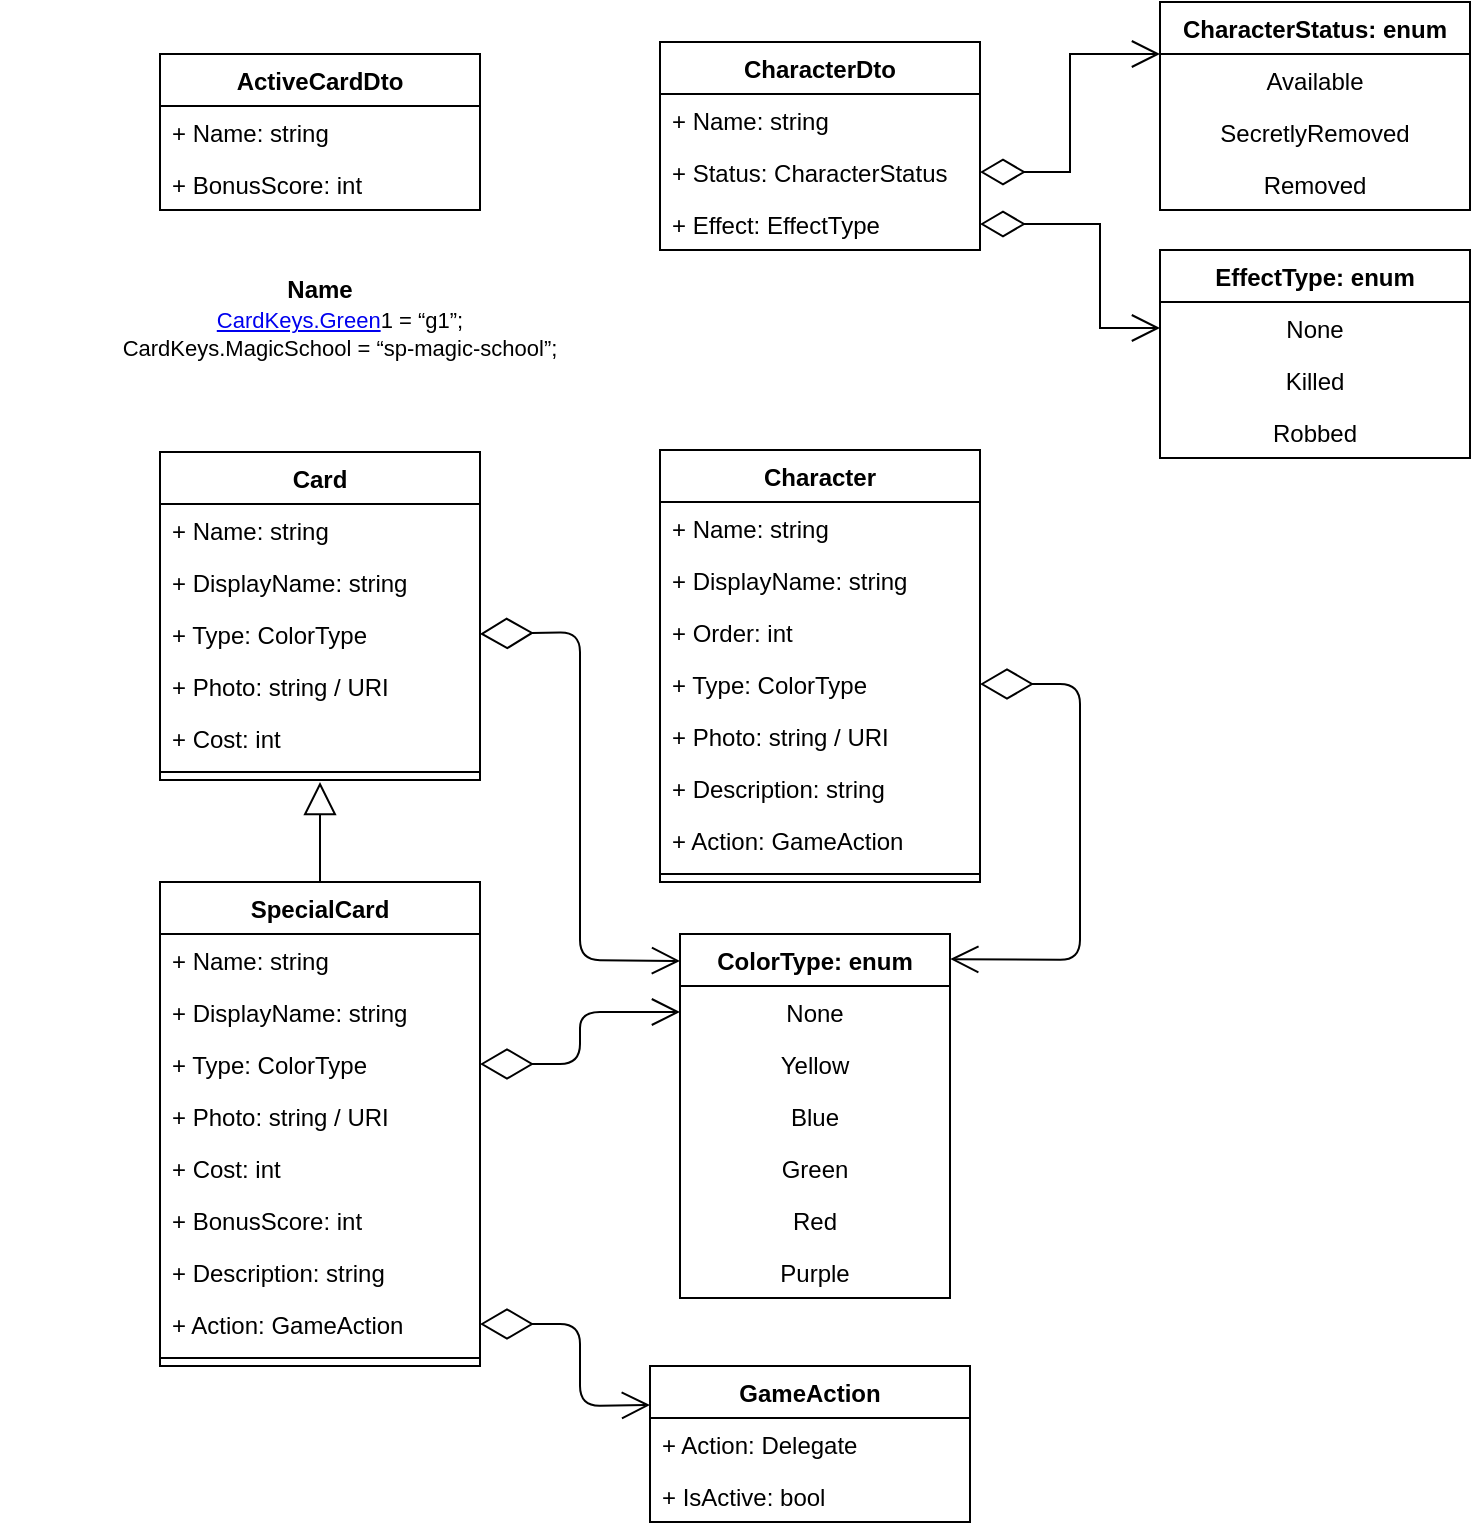 <mxfile version="15.4.0" type="device"><diagram id="JpxD_rcKWp7z2PnDMBTp" name="Page-1"><mxGraphModel dx="1463" dy="846" grid="1" gridSize="10" guides="1" tooltips="1" connect="1" arrows="1" fold="1" page="1" pageScale="1" pageWidth="850" pageHeight="1100" math="0" shadow="0"><root><mxCell id="0"/><mxCell id="1" parent="0"/><mxCell id="D_Rorvny7IuKERs86Ul9-79" style="edgeStyle=none;curved=1;rounded=0;orthogonalLoop=1;jettySize=auto;html=1;exitX=0.5;exitY=0;exitDx=0;exitDy=0;fontSize=12;endArrow=block;startSize=14;endSize=14;sourcePerimeterSpacing=8;targetPerimeterSpacing=8;endFill=0;" parent="1" source="D_Rorvny7IuKERs86Ul9-70" edge="1"><mxGeometry relative="1" as="geometry"><mxPoint x="180" y="410" as="targetPoint"/></mxGeometry></mxCell><mxCell id="D_Rorvny7IuKERs86Ul9-70" value="SpecialCard" style="swimlane;fontStyle=1;align=center;verticalAlign=top;childLayout=stackLayout;horizontal=1;startSize=26;horizontalStack=0;resizeParent=1;resizeParentMax=0;resizeLast=0;collapsible=1;marginBottom=0;hachureGap=4;pointerEvents=0;" parent="1" vertex="1"><mxGeometry x="100" y="460" width="160" height="242" as="geometry"/></mxCell><mxCell id="qL04WNLX8uc5PbZ2iO6--4" value="+ Name: string" style="text;strokeColor=none;fillColor=none;align=left;verticalAlign=top;spacingLeft=4;spacingRight=4;overflow=hidden;rotatable=0;points=[[0,0.5],[1,0.5]];portConstraint=eastwest;" parent="D_Rorvny7IuKERs86Ul9-70" vertex="1"><mxGeometry y="26" width="160" height="26" as="geometry"/></mxCell><mxCell id="D_Rorvny7IuKERs86Ul9-71" value="+ DisplayName: string" style="text;strokeColor=none;fillColor=none;align=left;verticalAlign=top;spacingLeft=4;spacingRight=4;overflow=hidden;rotatable=0;points=[[0,0.5],[1,0.5]];portConstraint=eastwest;" parent="D_Rorvny7IuKERs86Ul9-70" vertex="1"><mxGeometry y="52" width="160" height="26" as="geometry"/></mxCell><mxCell id="D_Rorvny7IuKERs86Ul9-72" value="+ Type: ColorType" style="text;strokeColor=none;fillColor=none;align=left;verticalAlign=top;spacingLeft=4;spacingRight=4;overflow=hidden;rotatable=0;points=[[0,0.5],[1,0.5]];portConstraint=eastwest;" parent="D_Rorvny7IuKERs86Ul9-70" vertex="1"><mxGeometry y="78" width="160" height="26" as="geometry"/></mxCell><mxCell id="D_Rorvny7IuKERs86Ul9-73" value="+ Photo: string / URI" style="text;strokeColor=none;fillColor=none;align=left;verticalAlign=top;spacingLeft=4;spacingRight=4;overflow=hidden;rotatable=0;points=[[0,0.5],[1,0.5]];portConstraint=eastwest;" parent="D_Rorvny7IuKERs86Ul9-70" vertex="1"><mxGeometry y="104" width="160" height="26" as="geometry"/></mxCell><mxCell id="D_Rorvny7IuKERs86Ul9-74" value="+ Cost: int" style="text;strokeColor=none;fillColor=none;align=left;verticalAlign=top;spacingLeft=4;spacingRight=4;overflow=hidden;rotatable=0;points=[[0,0.5],[1,0.5]];portConstraint=eastwest;" parent="D_Rorvny7IuKERs86Ul9-70" vertex="1"><mxGeometry y="130" width="160" height="26" as="geometry"/></mxCell><mxCell id="D_Rorvny7IuKERs86Ul9-77" value="+ BonusScore: int" style="text;strokeColor=none;fillColor=none;align=left;verticalAlign=top;spacingLeft=4;spacingRight=4;overflow=hidden;rotatable=0;points=[[0,0.5],[1,0.5]];portConstraint=eastwest;" parent="D_Rorvny7IuKERs86Ul9-70" vertex="1"><mxGeometry y="156" width="160" height="26" as="geometry"/></mxCell><mxCell id="D_Rorvny7IuKERs86Ul9-78" value="+ Description: string" style="text;strokeColor=none;fillColor=none;align=left;verticalAlign=top;spacingLeft=4;spacingRight=4;overflow=hidden;rotatable=0;points=[[0,0.5],[1,0.5]];portConstraint=eastwest;" parent="D_Rorvny7IuKERs86Ul9-70" vertex="1"><mxGeometry y="182" width="160" height="26" as="geometry"/></mxCell><mxCell id="D_Rorvny7IuKERs86Ul9-76" value="+ Action: GameAction" style="text;strokeColor=none;fillColor=none;align=left;verticalAlign=top;spacingLeft=4;spacingRight=4;overflow=hidden;rotatable=0;points=[[0,0.5],[1,0.5]];portConstraint=eastwest;" parent="D_Rorvny7IuKERs86Ul9-70" vertex="1"><mxGeometry y="208" width="160" height="26" as="geometry"/></mxCell><mxCell id="D_Rorvny7IuKERs86Ul9-114" value="" style="line;strokeWidth=1;fillColor=none;align=left;verticalAlign=middle;spacingTop=-1;spacingLeft=3;spacingRight=3;rotatable=0;labelPosition=right;points=[];portConstraint=eastwest;hachureGap=4;pointerEvents=0;labelBackgroundColor=none;fontSize=12;html=0;" parent="D_Rorvny7IuKERs86Ul9-70" vertex="1"><mxGeometry y="234" width="160" height="8" as="geometry"/></mxCell><mxCell id="D_Rorvny7IuKERs86Ul9-80" value="Character" style="swimlane;fontStyle=1;align=center;verticalAlign=top;childLayout=stackLayout;horizontal=1;startSize=26;horizontalStack=0;resizeParent=1;resizeParentMax=0;resizeLast=0;collapsible=1;marginBottom=0;hachureGap=4;pointerEvents=0;" parent="1" vertex="1"><mxGeometry x="350" y="244" width="160" height="216" as="geometry"/></mxCell><mxCell id="qL04WNLX8uc5PbZ2iO6--2" value="+ Name: string" style="text;strokeColor=none;fillColor=none;align=left;verticalAlign=top;spacingLeft=4;spacingRight=4;overflow=hidden;rotatable=0;points=[[0,0.5],[1,0.5]];portConstraint=eastwest;" parent="D_Rorvny7IuKERs86Ul9-80" vertex="1"><mxGeometry y="26" width="160" height="26" as="geometry"/></mxCell><mxCell id="D_Rorvny7IuKERs86Ul9-81" value="+ DisplayName: string" style="text;strokeColor=none;fillColor=none;align=left;verticalAlign=top;spacingLeft=4;spacingRight=4;overflow=hidden;rotatable=0;points=[[0,0.5],[1,0.5]];portConstraint=eastwest;" parent="D_Rorvny7IuKERs86Ul9-80" vertex="1"><mxGeometry y="52" width="160" height="26" as="geometry"/></mxCell><mxCell id="D_Rorvny7IuKERs86Ul9-84" value="+ Order: int" style="text;strokeColor=none;fillColor=none;align=left;verticalAlign=top;spacingLeft=4;spacingRight=4;overflow=hidden;rotatable=0;points=[[0,0.5],[1,0.5]];portConstraint=eastwest;" parent="D_Rorvny7IuKERs86Ul9-80" vertex="1"><mxGeometry y="78" width="160" height="26" as="geometry"/></mxCell><mxCell id="D_Rorvny7IuKERs86Ul9-82" value="+ Type: ColorType" style="text;strokeColor=none;fillColor=none;align=left;verticalAlign=top;spacingLeft=4;spacingRight=4;overflow=hidden;rotatable=0;points=[[0,0.5],[1,0.5]];portConstraint=eastwest;" parent="D_Rorvny7IuKERs86Ul9-80" vertex="1"><mxGeometry y="104" width="160" height="26" as="geometry"/></mxCell><mxCell id="D_Rorvny7IuKERs86Ul9-83" value="+ Photo: string / URI" style="text;strokeColor=none;fillColor=none;align=left;verticalAlign=top;spacingLeft=4;spacingRight=4;overflow=hidden;rotatable=0;points=[[0,0.5],[1,0.5]];portConstraint=eastwest;" parent="D_Rorvny7IuKERs86Ul9-80" vertex="1"><mxGeometry y="130" width="160" height="26" as="geometry"/></mxCell><mxCell id="D_Rorvny7IuKERs86Ul9-86" value="+ Description: string" style="text;strokeColor=none;fillColor=none;align=left;verticalAlign=top;spacingLeft=4;spacingRight=4;overflow=hidden;rotatable=0;points=[[0,0.5],[1,0.5]];portConstraint=eastwest;" parent="D_Rorvny7IuKERs86Ul9-80" vertex="1"><mxGeometry y="156" width="160" height="26" as="geometry"/></mxCell><mxCell id="D_Rorvny7IuKERs86Ul9-94" value="+ Action: GameAction" style="text;strokeColor=none;fillColor=none;align=left;verticalAlign=top;spacingLeft=4;spacingRight=4;overflow=hidden;rotatable=0;points=[[0,0.5],[1,0.5]];portConstraint=eastwest;" parent="D_Rorvny7IuKERs86Ul9-80" vertex="1"><mxGeometry y="182" width="160" height="26" as="geometry"/></mxCell><mxCell id="D_Rorvny7IuKERs86Ul9-112" value="" style="line;strokeWidth=1;fillColor=none;align=left;verticalAlign=middle;spacingTop=-1;spacingLeft=3;spacingRight=3;rotatable=0;labelPosition=right;points=[];portConstraint=eastwest;hachureGap=4;pointerEvents=0;labelBackgroundColor=none;fontSize=12;html=0;" parent="D_Rorvny7IuKERs86Ul9-80" vertex="1"><mxGeometry y="208" width="160" height="8" as="geometry"/></mxCell><mxCell id="D_Rorvny7IuKERs86Ul9-99" value="ColorType: enum" style="swimlane;fontStyle=1;align=center;verticalAlign=top;childLayout=stackLayout;horizontal=1;startSize=26;horizontalStack=0;resizeParent=1;resizeParentMax=0;resizeLast=0;collapsible=1;marginBottom=0;hachureGap=4;pointerEvents=0;labelBackgroundColor=none;fontSize=12;fillColor=none;html=0;" parent="1" vertex="1"><mxGeometry x="360" y="486" width="135" height="182" as="geometry"/></mxCell><mxCell id="D_Rorvny7IuKERs86Ul9-103" value="None" style="text;strokeColor=none;fillColor=none;align=center;verticalAlign=top;spacingLeft=4;spacingRight=4;overflow=hidden;rotatable=0;points=[[0,0.5],[1,0.5]];portConstraint=eastwest;hachureGap=4;pointerEvents=0;labelBackgroundColor=none;fontSize=12;html=0;" parent="D_Rorvny7IuKERs86Ul9-99" vertex="1"><mxGeometry y="26" width="135" height="26" as="geometry"/></mxCell><mxCell id="D_Rorvny7IuKERs86Ul9-104" value="Yellow" style="text;strokeColor=none;fillColor=none;align=center;verticalAlign=top;spacingLeft=4;spacingRight=4;overflow=hidden;rotatable=0;points=[[0,0.5],[1,0.5]];portConstraint=eastwest;hachureGap=4;pointerEvents=0;labelBackgroundColor=none;fontSize=12;html=0;" parent="D_Rorvny7IuKERs86Ul9-99" vertex="1"><mxGeometry y="52" width="135" height="26" as="geometry"/></mxCell><mxCell id="D_Rorvny7IuKERs86Ul9-105" value="Blue" style="text;strokeColor=none;fillColor=none;align=center;verticalAlign=top;spacingLeft=4;spacingRight=4;overflow=hidden;rotatable=0;points=[[0,0.5],[1,0.5]];portConstraint=eastwest;hachureGap=4;pointerEvents=0;labelBackgroundColor=none;fontSize=12;html=0;" parent="D_Rorvny7IuKERs86Ul9-99" vertex="1"><mxGeometry y="78" width="135" height="26" as="geometry"/></mxCell><mxCell id="D_Rorvny7IuKERs86Ul9-106" value="Green" style="text;strokeColor=none;fillColor=none;align=center;verticalAlign=top;spacingLeft=4;spacingRight=4;overflow=hidden;rotatable=0;points=[[0,0.5],[1,0.5]];portConstraint=eastwest;hachureGap=4;pointerEvents=0;labelBackgroundColor=none;fontSize=12;html=0;" parent="D_Rorvny7IuKERs86Ul9-99" vertex="1"><mxGeometry y="104" width="135" height="26" as="geometry"/></mxCell><mxCell id="D_Rorvny7IuKERs86Ul9-107" value="Red" style="text;strokeColor=none;fillColor=none;align=center;verticalAlign=top;spacingLeft=4;spacingRight=4;overflow=hidden;rotatable=0;points=[[0,0.5],[1,0.5]];portConstraint=eastwest;hachureGap=4;pointerEvents=0;labelBackgroundColor=none;fontSize=12;html=0;" parent="D_Rorvny7IuKERs86Ul9-99" vertex="1"><mxGeometry y="130" width="135" height="26" as="geometry"/></mxCell><mxCell id="D_Rorvny7IuKERs86Ul9-108" value="Purple" style="text;strokeColor=none;fillColor=none;align=center;verticalAlign=top;spacingLeft=4;spacingRight=4;overflow=hidden;rotatable=0;points=[[0,0.5],[1,0.5]];portConstraint=eastwest;hachureGap=4;pointerEvents=0;labelBackgroundColor=none;fontSize=12;html=0;" parent="D_Rorvny7IuKERs86Ul9-99" vertex="1"><mxGeometry y="156" width="135" height="26" as="geometry"/></mxCell><mxCell id="D_Rorvny7IuKERs86Ul9-109" value="" style="endArrow=open;endFill=0;endSize=12;html=1;sourcePerimeterSpacing=8;targetPerimeterSpacing=8;fontSize=12;exitX=1;exitY=0.5;exitDx=0;exitDy=0;entryX=0;entryY=0.074;entryDx=0;entryDy=0;entryPerimeter=0;startArrow=diamondThin;startFill=0;startSize=24;" parent="1" source="D_Rorvny7IuKERs86Ul9-66" target="D_Rorvny7IuKERs86Ul9-99" edge="1"><mxGeometry width="160" relative="1" as="geometry"><mxPoint x="340" y="510" as="sourcePoint"/><mxPoint x="500" y="510" as="targetPoint"/><Array as="points"><mxPoint x="310" y="335"/><mxPoint x="310" y="499"/></Array></mxGeometry></mxCell><mxCell id="D_Rorvny7IuKERs86Ul9-110" value="" style="endArrow=open;endFill=0;endSize=12;html=1;sourcePerimeterSpacing=8;targetPerimeterSpacing=8;fontSize=12;exitX=1;exitY=0.5;exitDx=0;exitDy=0;entryX=0;entryY=0.5;entryDx=0;entryDy=0;startArrow=diamondThin;startFill=0;startSize=24;" parent="1" source="D_Rorvny7IuKERs86Ul9-72" target="D_Rorvny7IuKERs86Ul9-103" edge="1"><mxGeometry width="160" relative="1" as="geometry"><mxPoint x="270" y="355" as="sourcePoint"/><mxPoint x="370" y="509.468" as="targetPoint"/><Array as="points"><mxPoint x="310" y="551"/><mxPoint x="310" y="525"/></Array></mxGeometry></mxCell><mxCell id="D_Rorvny7IuKERs86Ul9-111" value="" style="endArrow=open;endFill=0;endSize=12;html=1;sourcePerimeterSpacing=8;targetPerimeterSpacing=8;fontSize=12;exitX=1;exitY=0.5;exitDx=0;exitDy=0;entryX=1.001;entryY=0.069;entryDx=0;entryDy=0;startArrow=diamondThin;startFill=0;startSize=24;entryPerimeter=0;" parent="1" source="D_Rorvny7IuKERs86Ul9-82" target="D_Rorvny7IuKERs86Ul9-99" edge="1"><mxGeometry width="160" relative="1" as="geometry"><mxPoint x="270" y="535" as="sourcePoint"/><mxPoint x="370" y="535" as="targetPoint"/><Array as="points"><mxPoint x="560" y="361"/><mxPoint x="560" y="499"/></Array></mxGeometry></mxCell><mxCell id="D_Rorvny7IuKERs86Ul9-20" value="Card" style="swimlane;fontStyle=1;align=center;verticalAlign=top;childLayout=stackLayout;horizontal=1;startSize=26;horizontalStack=0;resizeParent=1;resizeParentMax=0;resizeLast=0;collapsible=1;marginBottom=0;hachureGap=4;pointerEvents=0;" parent="1" vertex="1"><mxGeometry x="100" y="245" width="160" height="164" as="geometry"/></mxCell><mxCell id="qL04WNLX8uc5PbZ2iO6--1" value="+ Name: string" style="text;strokeColor=none;fillColor=none;align=left;verticalAlign=top;spacingLeft=4;spacingRight=4;overflow=hidden;rotatable=0;points=[[0,0.5],[1,0.5]];portConstraint=eastwest;" parent="D_Rorvny7IuKERs86Ul9-20" vertex="1"><mxGeometry y="26" width="160" height="26" as="geometry"/></mxCell><mxCell id="D_Rorvny7IuKERs86Ul9-21" value="+ DisplayName: string" style="text;strokeColor=none;fillColor=none;align=left;verticalAlign=top;spacingLeft=4;spacingRight=4;overflow=hidden;rotatable=0;points=[[0,0.5],[1,0.5]];portConstraint=eastwest;" parent="D_Rorvny7IuKERs86Ul9-20" vertex="1"><mxGeometry y="52" width="160" height="26" as="geometry"/></mxCell><mxCell id="D_Rorvny7IuKERs86Ul9-66" value="+ Type: ColorType" style="text;strokeColor=none;fillColor=none;align=left;verticalAlign=top;spacingLeft=4;spacingRight=4;overflow=hidden;rotatable=0;points=[[0,0.5],[1,0.5]];portConstraint=eastwest;" parent="D_Rorvny7IuKERs86Ul9-20" vertex="1"><mxGeometry y="78" width="160" height="26" as="geometry"/></mxCell><mxCell id="D_Rorvny7IuKERs86Ul9-67" value="+ Photo: string / URI" style="text;strokeColor=none;fillColor=none;align=left;verticalAlign=top;spacingLeft=4;spacingRight=4;overflow=hidden;rotatable=0;points=[[0,0.5],[1,0.5]];portConstraint=eastwest;" parent="D_Rorvny7IuKERs86Ul9-20" vertex="1"><mxGeometry y="104" width="160" height="26" as="geometry"/></mxCell><mxCell id="D_Rorvny7IuKERs86Ul9-68" value="+ Cost: int" style="text;strokeColor=none;fillColor=none;align=left;verticalAlign=top;spacingLeft=4;spacingRight=4;overflow=hidden;rotatable=0;points=[[0,0.5],[1,0.5]];portConstraint=eastwest;" parent="D_Rorvny7IuKERs86Ul9-20" vertex="1"><mxGeometry y="130" width="160" height="26" as="geometry"/></mxCell><mxCell id="D_Rorvny7IuKERs86Ul9-113" value="" style="line;strokeWidth=1;fillColor=none;align=left;verticalAlign=middle;spacingTop=-1;spacingLeft=3;spacingRight=3;rotatable=0;labelPosition=right;points=[];portConstraint=eastwest;hachureGap=4;pointerEvents=0;labelBackgroundColor=none;fontSize=12;html=0;" parent="D_Rorvny7IuKERs86Ul9-20" vertex="1"><mxGeometry y="156" width="160" height="8" as="geometry"/></mxCell><mxCell id="D_Rorvny7IuKERs86Ul9-19" value="&#10;&#10;&lt;a class=&quot;anchor-url&quot; href=&quot;https://cardkeys.green/&quot; target=&quot;_blank&quot; style=&quot;box-sizing: inherit ; text-decoration: underline ; font-size: 11px ; font-style: normal ; font-weight: 400 ; letter-spacing: normal ; text-indent: 0px ; text-transform: none ; word-spacing: 0px&quot;&gt;CardKeys.Green&lt;/a&gt;&lt;span style=&quot;font-size: 11px ; font-style: normal ; font-weight: 400 ; letter-spacing: normal ; text-indent: 0px ; text-transform: none ; word-spacing: 0px ; display: inline ; float: none&quot;&gt;1 = “g1”;&#10;CardKeys.MagicSchool = “sp-magic-school”;&lt;/span&gt;&#10;&#10;" style="text;html=1;strokeColor=none;fillColor=none;align=center;verticalAlign=middle;whiteSpace=wrap;rounded=0;hachureGap=4;pointerEvents=0;fontSize=11;fontColor=#000000;labelBackgroundColor=none;" parent="1" vertex="1"><mxGeometry x="20" y="176" width="340" height="20" as="geometry"/></mxCell><mxCell id="D_Rorvny7IuKERs86Ul9-2" value="Name" style="text;strokeColor=none;fillColor=none;align=center;verticalAlign=top;spacingLeft=4;spacingRight=4;overflow=hidden;rotatable=0;points=[[0,0.5],[1,0.5]];portConstraint=eastwest;fontStyle=1" parent="1" vertex="1"><mxGeometry x="110" y="150" width="140" height="26" as="geometry"/></mxCell><mxCell id="qL04WNLX8uc5PbZ2iO6--6" value="GameAction" style="swimlane;fontStyle=1;align=center;verticalAlign=top;childLayout=stackLayout;horizontal=1;startSize=26;horizontalStack=0;resizeParent=1;resizeParentMax=0;resizeLast=0;collapsible=1;marginBottom=0;" parent="1" vertex="1"><mxGeometry x="345" y="702" width="160" height="78" as="geometry"/></mxCell><mxCell id="qL04WNLX8uc5PbZ2iO6--7" value="+ Action: Delegate" style="text;strokeColor=none;fillColor=none;align=left;verticalAlign=top;spacingLeft=4;spacingRight=4;overflow=hidden;rotatable=0;points=[[0,0.5],[1,0.5]];portConstraint=eastwest;" parent="qL04WNLX8uc5PbZ2iO6--6" vertex="1"><mxGeometry y="26" width="160" height="26" as="geometry"/></mxCell><mxCell id="qL04WNLX8uc5PbZ2iO6--10" value="+ IsActive: bool" style="text;strokeColor=none;fillColor=none;align=left;verticalAlign=top;spacingLeft=4;spacingRight=4;overflow=hidden;rotatable=0;points=[[0,0.5],[1,0.5]];portConstraint=eastwest;" parent="qL04WNLX8uc5PbZ2iO6--6" vertex="1"><mxGeometry y="52" width="160" height="26" as="geometry"/></mxCell><mxCell id="qL04WNLX8uc5PbZ2iO6--11" value="" style="endArrow=open;endFill=0;endSize=12;html=1;sourcePerimeterSpacing=8;targetPerimeterSpacing=8;fontSize=12;exitX=1;exitY=0.5;exitDx=0;exitDy=0;entryX=0;entryY=0.25;entryDx=0;entryDy=0;startArrow=diamondThin;startFill=0;startSize=24;" parent="1" source="D_Rorvny7IuKERs86Ul9-76" target="qL04WNLX8uc5PbZ2iO6--6" edge="1"><mxGeometry width="160" relative="1" as="geometry"><mxPoint x="260" y="676" as="sourcePoint"/><mxPoint x="360" y="650.0" as="targetPoint"/><Array as="points"><mxPoint x="310" y="681"/><mxPoint x="310" y="722"/></Array></mxGeometry></mxCell><mxCell id="qL04WNLX8uc5PbZ2iO6--12" value="ActiveCardDto" style="swimlane;fontStyle=1;align=center;verticalAlign=top;childLayout=stackLayout;horizontal=1;startSize=26;horizontalStack=0;resizeParent=1;resizeParentMax=0;resizeLast=0;collapsible=1;marginBottom=0;" parent="1" vertex="1"><mxGeometry x="100" y="46" width="160" height="78" as="geometry"/></mxCell><mxCell id="qL04WNLX8uc5PbZ2iO6--13" value="+ Name: string" style="text;strokeColor=none;fillColor=none;align=left;verticalAlign=top;spacingLeft=4;spacingRight=4;overflow=hidden;rotatable=0;points=[[0,0.5],[1,0.5]];portConstraint=eastwest;" parent="qL04WNLX8uc5PbZ2iO6--12" vertex="1"><mxGeometry y="26" width="160" height="26" as="geometry"/></mxCell><mxCell id="qL04WNLX8uc5PbZ2iO6--19" value="+ BonusScore: int" style="text;strokeColor=none;fillColor=none;align=left;verticalAlign=top;spacingLeft=4;spacingRight=4;overflow=hidden;rotatable=0;points=[[0,0.5],[1,0.5]];portConstraint=eastwest;" parent="qL04WNLX8uc5PbZ2iO6--12" vertex="1"><mxGeometry y="52" width="160" height="26" as="geometry"/></mxCell><mxCell id="qL04WNLX8uc5PbZ2iO6--20" value="CharacterDto" style="swimlane;fontStyle=1;align=center;verticalAlign=top;childLayout=stackLayout;horizontal=1;startSize=26;horizontalStack=0;resizeParent=1;resizeParentMax=0;resizeLast=0;collapsible=1;marginBottom=0;" parent="1" vertex="1"><mxGeometry x="350" y="40" width="160" height="104" as="geometry"/></mxCell><mxCell id="qL04WNLX8uc5PbZ2iO6--21" value="+ Name: string" style="text;strokeColor=none;fillColor=none;align=left;verticalAlign=top;spacingLeft=4;spacingRight=4;overflow=hidden;rotatable=0;points=[[0,0.5],[1,0.5]];portConstraint=eastwest;" parent="qL04WNLX8uc5PbZ2iO6--20" vertex="1"><mxGeometry y="26" width="160" height="26" as="geometry"/></mxCell><mxCell id="qL04WNLX8uc5PbZ2iO6--22" value="+ Status: CharacterStatus" style="text;strokeColor=none;fillColor=none;align=left;verticalAlign=top;spacingLeft=4;spacingRight=4;overflow=hidden;rotatable=0;points=[[0,0.5],[1,0.5]];portConstraint=eastwest;" parent="qL04WNLX8uc5PbZ2iO6--20" vertex="1"><mxGeometry y="52" width="160" height="26" as="geometry"/></mxCell><mxCell id="qL04WNLX8uc5PbZ2iO6--31" value="+ Effect: EffectType" style="text;strokeColor=none;fillColor=none;align=left;verticalAlign=top;spacingLeft=4;spacingRight=4;overflow=hidden;rotatable=0;points=[[0,0.5],[1,0.5]];portConstraint=eastwest;" parent="qL04WNLX8uc5PbZ2iO6--20" vertex="1"><mxGeometry y="78" width="160" height="26" as="geometry"/></mxCell><mxCell id="qL04WNLX8uc5PbZ2iO6--23" value="CharacterStatus: enum" style="swimlane;fontStyle=1;align=center;verticalAlign=top;childLayout=stackLayout;horizontal=1;startSize=26;horizontalStack=0;resizeParent=1;resizeParentMax=0;resizeLast=0;collapsible=1;marginBottom=0;hachureGap=4;pointerEvents=0;labelBackgroundColor=none;fontSize=12;fillColor=none;html=0;" parent="1" vertex="1"><mxGeometry x="600" y="20" width="155" height="104" as="geometry"/></mxCell><mxCell id="qL04WNLX8uc5PbZ2iO6--24" value="Available" style="text;strokeColor=none;fillColor=none;align=center;verticalAlign=top;spacingLeft=4;spacingRight=4;overflow=hidden;rotatable=0;points=[[0,0.5],[1,0.5]];portConstraint=eastwest;hachureGap=4;pointerEvents=0;labelBackgroundColor=none;fontSize=12;html=0;" parent="qL04WNLX8uc5PbZ2iO6--23" vertex="1"><mxGeometry y="26" width="155" height="26" as="geometry"/></mxCell><mxCell id="qL04WNLX8uc5PbZ2iO6--25" value="SecretlyRemoved" style="text;strokeColor=none;fillColor=none;align=center;verticalAlign=top;spacingLeft=4;spacingRight=4;overflow=hidden;rotatable=0;points=[[0,0.5],[1,0.5]];portConstraint=eastwest;hachureGap=4;pointerEvents=0;labelBackgroundColor=none;fontSize=12;html=0;" parent="qL04WNLX8uc5PbZ2iO6--23" vertex="1"><mxGeometry y="52" width="155" height="26" as="geometry"/></mxCell><mxCell id="qL04WNLX8uc5PbZ2iO6--27" value="Removed" style="text;strokeColor=none;fillColor=none;align=center;verticalAlign=top;spacingLeft=4;spacingRight=4;overflow=hidden;rotatable=0;points=[[0,0.5],[1,0.5]];portConstraint=eastwest;hachureGap=4;pointerEvents=0;labelBackgroundColor=none;fontSize=12;html=0;" parent="qL04WNLX8uc5PbZ2iO6--23" vertex="1"><mxGeometry y="78" width="155" height="26" as="geometry"/></mxCell><mxCell id="qL04WNLX8uc5PbZ2iO6--30" style="edgeStyle=orthogonalEdgeStyle;rounded=0;orthogonalLoop=1;jettySize=auto;html=1;exitX=1;exitY=0.5;exitDx=0;exitDy=0;entryX=0;entryY=0.25;entryDx=0;entryDy=0;startArrow=diamondThin;startFill=0;endSize=12;startSize=20;endArrow=open;endFill=0;" parent="1" source="qL04WNLX8uc5PbZ2iO6--22" target="qL04WNLX8uc5PbZ2iO6--23" edge="1"><mxGeometry relative="1" as="geometry"/></mxCell><mxCell id="qL04WNLX8uc5PbZ2iO6--32" value="EffectType: enum" style="swimlane;fontStyle=1;align=center;verticalAlign=top;childLayout=stackLayout;horizontal=1;startSize=26;horizontalStack=0;resizeParent=1;resizeParentMax=0;resizeLast=0;collapsible=1;marginBottom=0;hachureGap=4;pointerEvents=0;labelBackgroundColor=none;fontSize=12;fillColor=none;html=0;" parent="1" vertex="1"><mxGeometry x="600" y="144" width="155" height="104" as="geometry"/></mxCell><mxCell id="qL04WNLX8uc5PbZ2iO6--33" value="None" style="text;strokeColor=none;fillColor=none;align=center;verticalAlign=top;spacingLeft=4;spacingRight=4;overflow=hidden;rotatable=0;points=[[0,0.5],[1,0.5]];portConstraint=eastwest;hachureGap=4;pointerEvents=0;labelBackgroundColor=none;fontSize=12;html=0;" parent="qL04WNLX8uc5PbZ2iO6--32" vertex="1"><mxGeometry y="26" width="155" height="26" as="geometry"/></mxCell><mxCell id="qL04WNLX8uc5PbZ2iO6--34" value="Killed" style="text;strokeColor=none;fillColor=none;align=center;verticalAlign=top;spacingLeft=4;spacingRight=4;overflow=hidden;rotatable=0;points=[[0,0.5],[1,0.5]];portConstraint=eastwest;hachureGap=4;pointerEvents=0;labelBackgroundColor=none;fontSize=12;html=0;" parent="qL04WNLX8uc5PbZ2iO6--32" vertex="1"><mxGeometry y="52" width="155" height="26" as="geometry"/></mxCell><mxCell id="qL04WNLX8uc5PbZ2iO6--35" value="Robbed" style="text;strokeColor=none;fillColor=none;align=center;verticalAlign=top;spacingLeft=4;spacingRight=4;overflow=hidden;rotatable=0;points=[[0,0.5],[1,0.5]];portConstraint=eastwest;hachureGap=4;pointerEvents=0;labelBackgroundColor=none;fontSize=12;html=0;" parent="qL04WNLX8uc5PbZ2iO6--32" vertex="1"><mxGeometry y="78" width="155" height="26" as="geometry"/></mxCell><mxCell id="qL04WNLX8uc5PbZ2iO6--36" style="edgeStyle=orthogonalEdgeStyle;rounded=0;orthogonalLoop=1;jettySize=auto;html=1;exitX=1;exitY=0.5;exitDx=0;exitDy=0;startArrow=diamondThin;startFill=0;endSize=12;startSize=20;endArrow=open;endFill=0;" parent="1" source="qL04WNLX8uc5PbZ2iO6--31" target="qL04WNLX8uc5PbZ2iO6--33" edge="1"><mxGeometry relative="1" as="geometry"><mxPoint x="530" y="129" as="sourcePoint"/><mxPoint x="600" y="70.0" as="targetPoint"/><Array as="points"><mxPoint x="570" y="131"/><mxPoint x="570" y="183"/></Array></mxGeometry></mxCell></root></mxGraphModel></diagram></mxfile>
